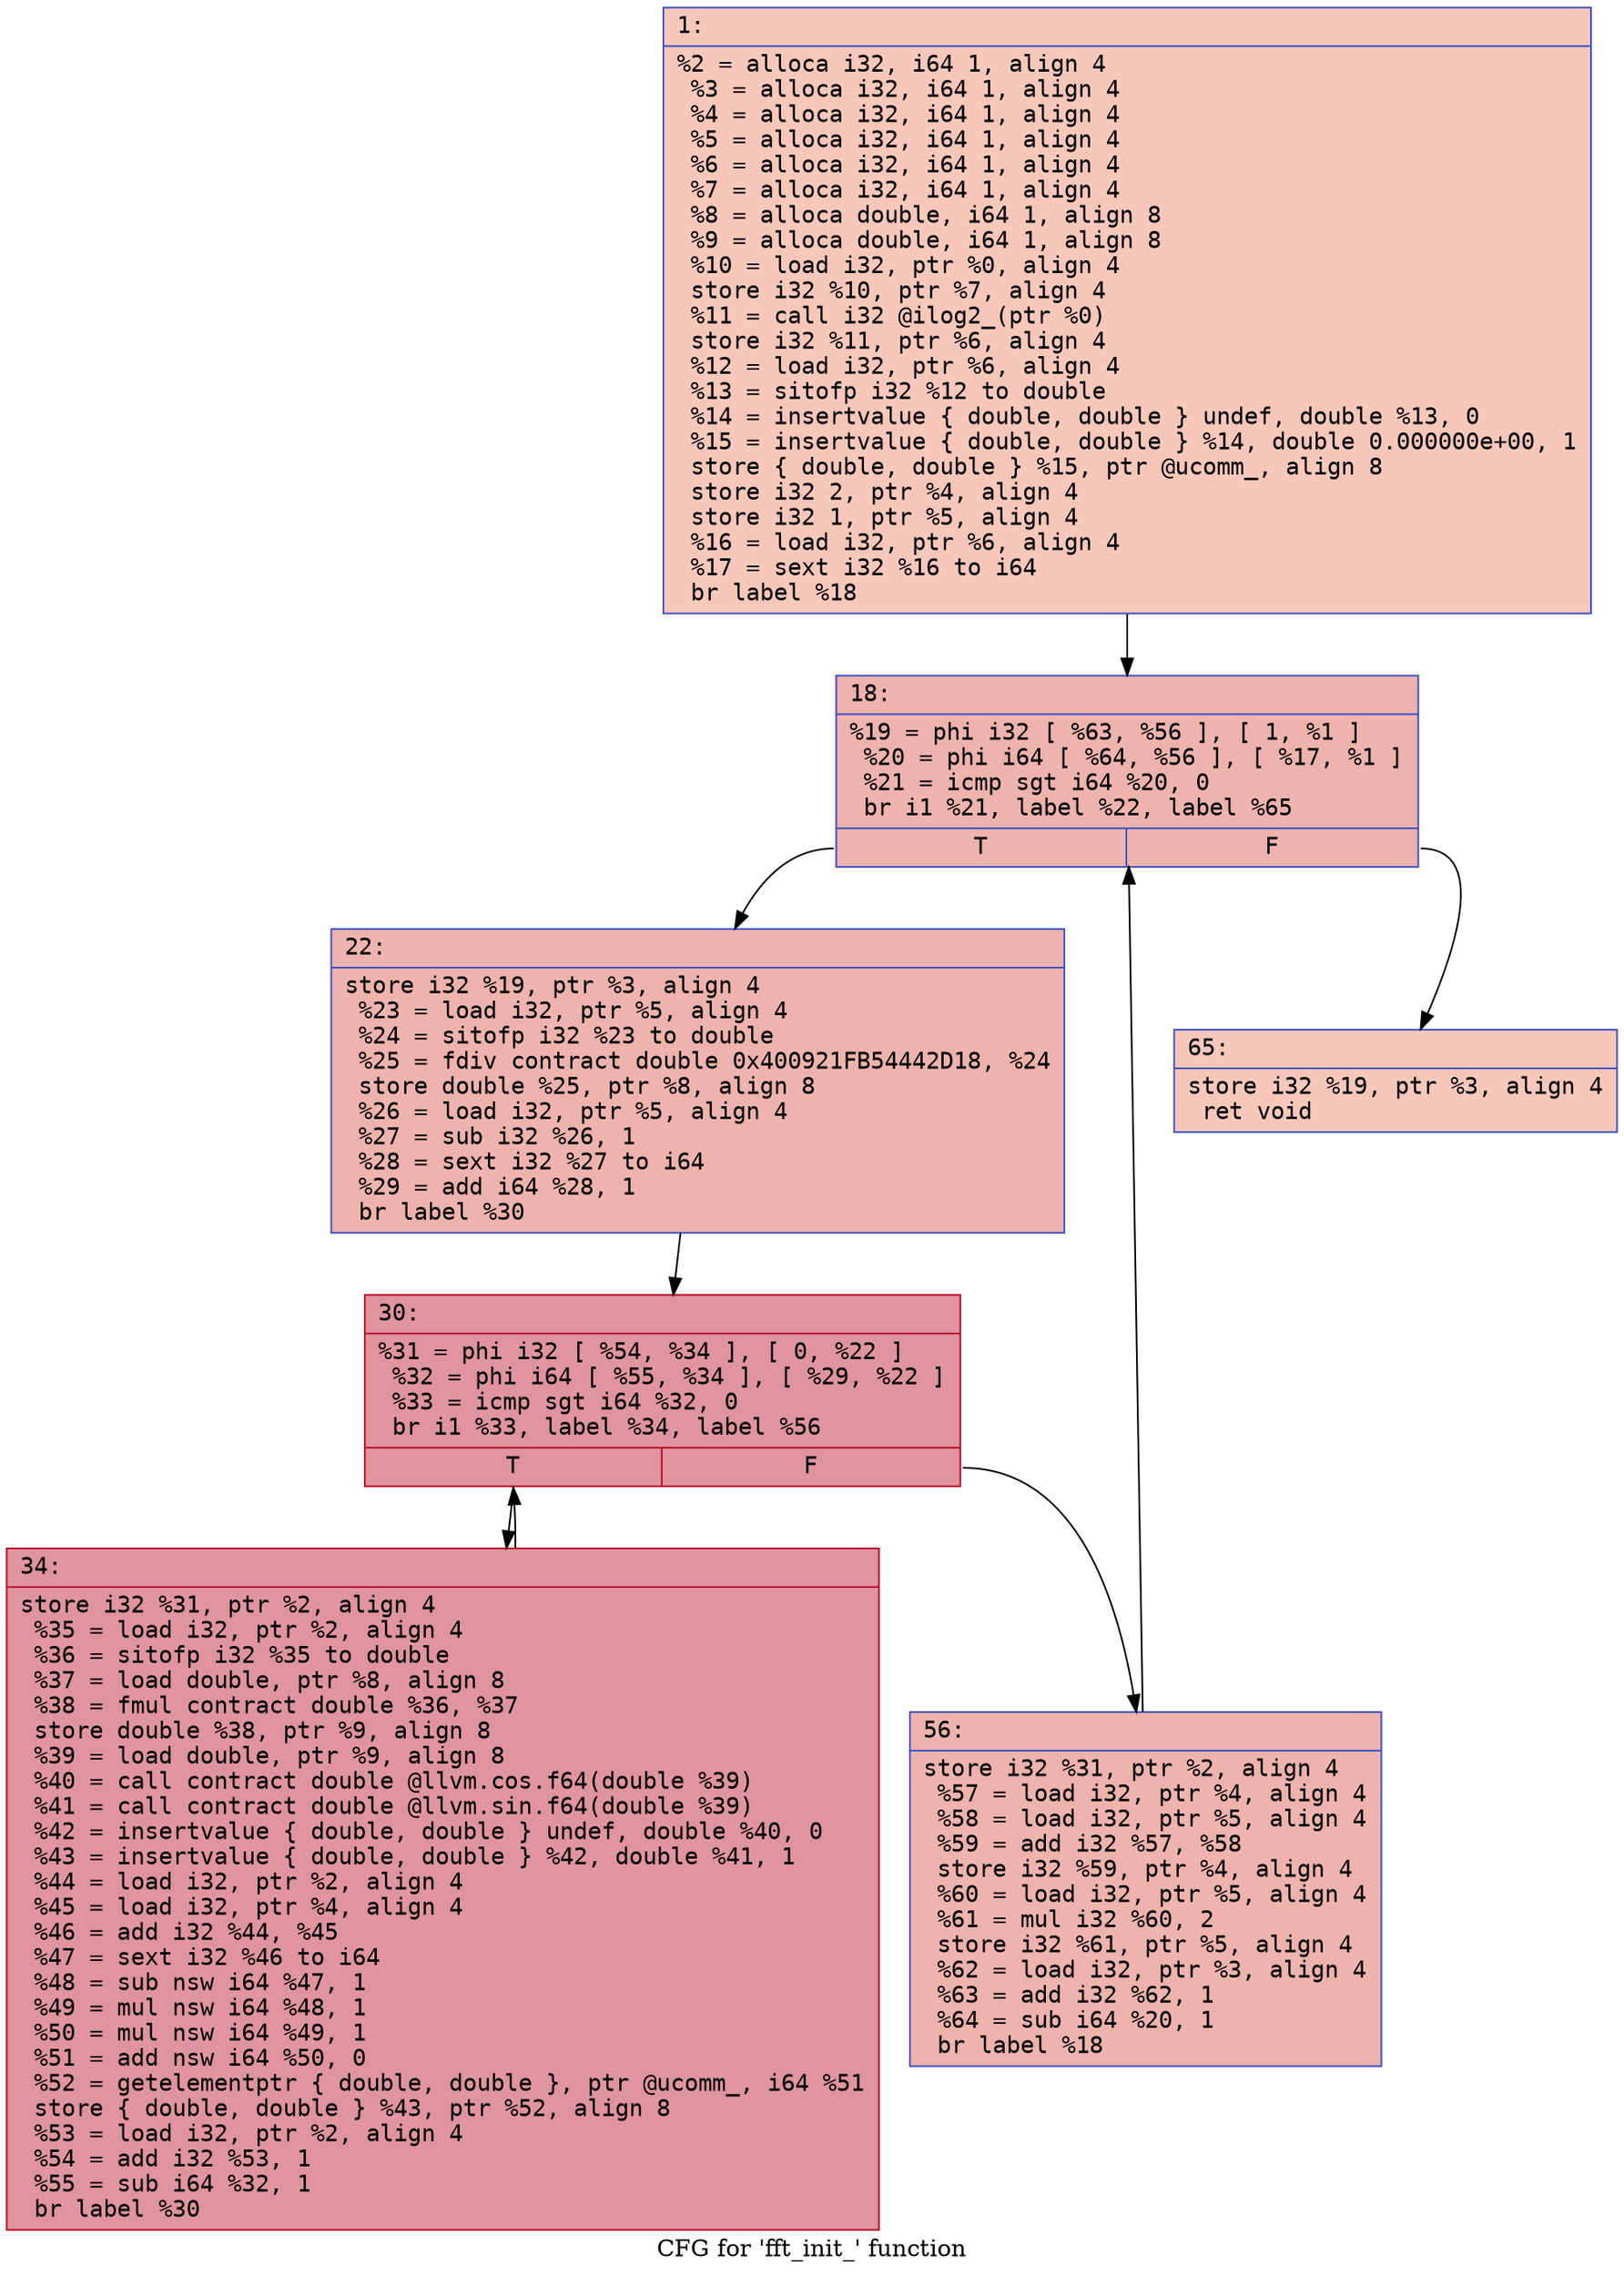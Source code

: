 digraph "CFG for 'fft_init_' function" {
	label="CFG for 'fft_init_' function";

	Node0x55cdf5d75a40 [shape=record,color="#3d50c3ff", style=filled, fillcolor="#ec7f6370" fontname="Courier",label="{1:\l|  %2 = alloca i32, i64 1, align 4\l  %3 = alloca i32, i64 1, align 4\l  %4 = alloca i32, i64 1, align 4\l  %5 = alloca i32, i64 1, align 4\l  %6 = alloca i32, i64 1, align 4\l  %7 = alloca i32, i64 1, align 4\l  %8 = alloca double, i64 1, align 8\l  %9 = alloca double, i64 1, align 8\l  %10 = load i32, ptr %0, align 4\l  store i32 %10, ptr %7, align 4\l  %11 = call i32 @ilog2_(ptr %0)\l  store i32 %11, ptr %6, align 4\l  %12 = load i32, ptr %6, align 4\l  %13 = sitofp i32 %12 to double\l  %14 = insertvalue \{ double, double \} undef, double %13, 0\l  %15 = insertvalue \{ double, double \} %14, double 0.000000e+00, 1\l  store \{ double, double \} %15, ptr @ucomm_, align 8\l  store i32 2, ptr %4, align 4\l  store i32 1, ptr %5, align 4\l  %16 = load i32, ptr %6, align 4\l  %17 = sext i32 %16 to i64\l  br label %18\l}"];
	Node0x55cdf5d75a40 -> Node0x55cdf5d765e0[tooltip="1 -> 18\nProbability 100.00%" ];
	Node0x55cdf5d765e0 [shape=record,color="#3d50c3ff", style=filled, fillcolor="#d6524470" fontname="Courier",label="{18:\l|  %19 = phi i32 [ %63, %56 ], [ 1, %1 ]\l  %20 = phi i64 [ %64, %56 ], [ %17, %1 ]\l  %21 = icmp sgt i64 %20, 0\l  br i1 %21, label %22, label %65\l|{<s0>T|<s1>F}}"];
	Node0x55cdf5d765e0:s0 -> Node0x55cdf5d768a0[tooltip="18 -> 22\nProbability 96.88%" ];
	Node0x55cdf5d765e0:s1 -> Node0x55cdf5d768f0[tooltip="18 -> 65\nProbability 3.12%" ];
	Node0x55cdf5d768a0 [shape=record,color="#3d50c3ff", style=filled, fillcolor="#d6524470" fontname="Courier",label="{22:\l|  store i32 %19, ptr %3, align 4\l  %23 = load i32, ptr %5, align 4\l  %24 = sitofp i32 %23 to double\l  %25 = fdiv contract double 0x400921FB54442D18, %24\l  store double %25, ptr %8, align 8\l  %26 = load i32, ptr %5, align 4\l  %27 = sub i32 %26, 1\l  %28 = sext i32 %27 to i64\l  %29 = add i64 %28, 1\l  br label %30\l}"];
	Node0x55cdf5d768a0 -> Node0x55cdf5d76ec0[tooltip="22 -> 30\nProbability 100.00%" ];
	Node0x55cdf5d76ec0 [shape=record,color="#b70d28ff", style=filled, fillcolor="#b70d2870" fontname="Courier",label="{30:\l|  %31 = phi i32 [ %54, %34 ], [ 0, %22 ]\l  %32 = phi i64 [ %55, %34 ], [ %29, %22 ]\l  %33 = icmp sgt i64 %32, 0\l  br i1 %33, label %34, label %56\l|{<s0>T|<s1>F}}"];
	Node0x55cdf5d76ec0:s0 -> Node0x55cdf5d76f80[tooltip="30 -> 34\nProbability 96.88%" ];
	Node0x55cdf5d76ec0:s1 -> Node0x55cdf5d766a0[tooltip="30 -> 56\nProbability 3.12%" ];
	Node0x55cdf5d76f80 [shape=record,color="#b70d28ff", style=filled, fillcolor="#b70d2870" fontname="Courier",label="{34:\l|  store i32 %31, ptr %2, align 4\l  %35 = load i32, ptr %2, align 4\l  %36 = sitofp i32 %35 to double\l  %37 = load double, ptr %8, align 8\l  %38 = fmul contract double %36, %37\l  store double %38, ptr %9, align 8\l  %39 = load double, ptr %9, align 8\l  %40 = call contract double @llvm.cos.f64(double %39)\l  %41 = call contract double @llvm.sin.f64(double %39)\l  %42 = insertvalue \{ double, double \} undef, double %40, 0\l  %43 = insertvalue \{ double, double \} %42, double %41, 1\l  %44 = load i32, ptr %2, align 4\l  %45 = load i32, ptr %4, align 4\l  %46 = add i32 %44, %45\l  %47 = sext i32 %46 to i64\l  %48 = sub nsw i64 %47, 1\l  %49 = mul nsw i64 %48, 1\l  %50 = mul nsw i64 %49, 1\l  %51 = add nsw i64 %50, 0\l  %52 = getelementptr \{ double, double \}, ptr @ucomm_, i64 %51\l  store \{ double, double \} %43, ptr %52, align 8\l  %53 = load i32, ptr %2, align 4\l  %54 = add i32 %53, 1\l  %55 = sub i64 %32, 1\l  br label %30\l}"];
	Node0x55cdf5d76f80 -> Node0x55cdf5d76ec0[tooltip="34 -> 30\nProbability 100.00%" ];
	Node0x55cdf5d766a0 [shape=record,color="#3d50c3ff", style=filled, fillcolor="#d6524470" fontname="Courier",label="{56:\l|  store i32 %31, ptr %2, align 4\l  %57 = load i32, ptr %4, align 4\l  %58 = load i32, ptr %5, align 4\l  %59 = add i32 %57, %58\l  store i32 %59, ptr %4, align 4\l  %60 = load i32, ptr %5, align 4\l  %61 = mul i32 %60, 2\l  store i32 %61, ptr %5, align 4\l  %62 = load i32, ptr %3, align 4\l  %63 = add i32 %62, 1\l  %64 = sub i64 %20, 1\l  br label %18\l}"];
	Node0x55cdf5d766a0 -> Node0x55cdf5d765e0[tooltip="56 -> 18\nProbability 100.00%" ];
	Node0x55cdf5d768f0 [shape=record,color="#3d50c3ff", style=filled, fillcolor="#ec7f6370" fontname="Courier",label="{65:\l|  store i32 %19, ptr %3, align 4\l  ret void\l}"];
}
